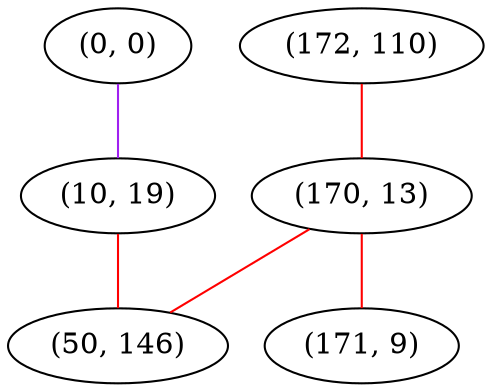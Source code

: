 graph "" {
"(0, 0)";
"(172, 110)";
"(170, 13)";
"(171, 9)";
"(10, 19)";
"(50, 146)";
"(0, 0)" -- "(10, 19)"  [color=purple, key=0, weight=4];
"(172, 110)" -- "(170, 13)"  [color=red, key=0, weight=1];
"(170, 13)" -- "(171, 9)"  [color=red, key=0, weight=1];
"(170, 13)" -- "(50, 146)"  [color=red, key=0, weight=1];
"(10, 19)" -- "(50, 146)"  [color=red, key=0, weight=1];
}
